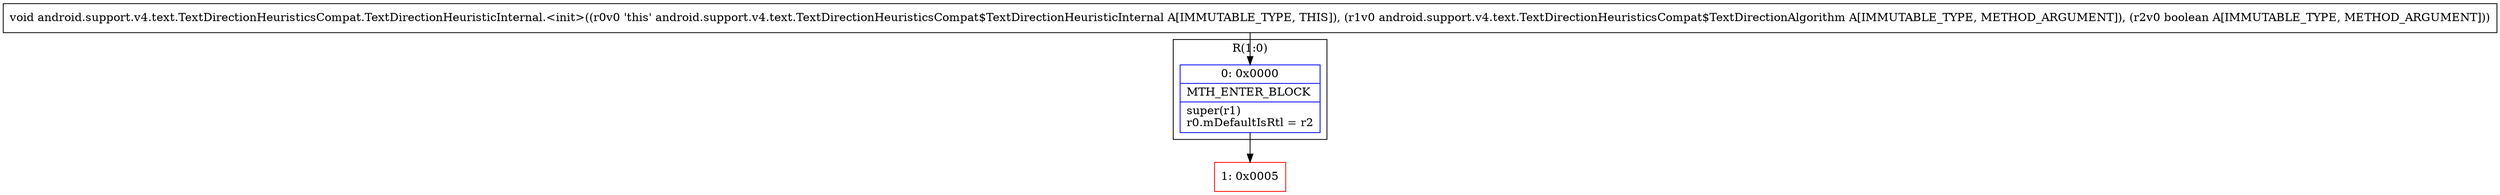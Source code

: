 digraph "CFG forandroid.support.v4.text.TextDirectionHeuristicsCompat.TextDirectionHeuristicInternal.\<init\>(Landroid\/support\/v4\/text\/TextDirectionHeuristicsCompat$TextDirectionAlgorithm;Z)V" {
subgraph cluster_Region_2014882855 {
label = "R(1:0)";
node [shape=record,color=blue];
Node_0 [shape=record,label="{0\:\ 0x0000|MTH_ENTER_BLOCK\l|super(r1)\lr0.mDefaultIsRtl = r2\l}"];
}
Node_1 [shape=record,color=red,label="{1\:\ 0x0005}"];
MethodNode[shape=record,label="{void android.support.v4.text.TextDirectionHeuristicsCompat.TextDirectionHeuristicInternal.\<init\>((r0v0 'this' android.support.v4.text.TextDirectionHeuristicsCompat$TextDirectionHeuristicInternal A[IMMUTABLE_TYPE, THIS]), (r1v0 android.support.v4.text.TextDirectionHeuristicsCompat$TextDirectionAlgorithm A[IMMUTABLE_TYPE, METHOD_ARGUMENT]), (r2v0 boolean A[IMMUTABLE_TYPE, METHOD_ARGUMENT])) }"];
MethodNode -> Node_0;
Node_0 -> Node_1;
}

